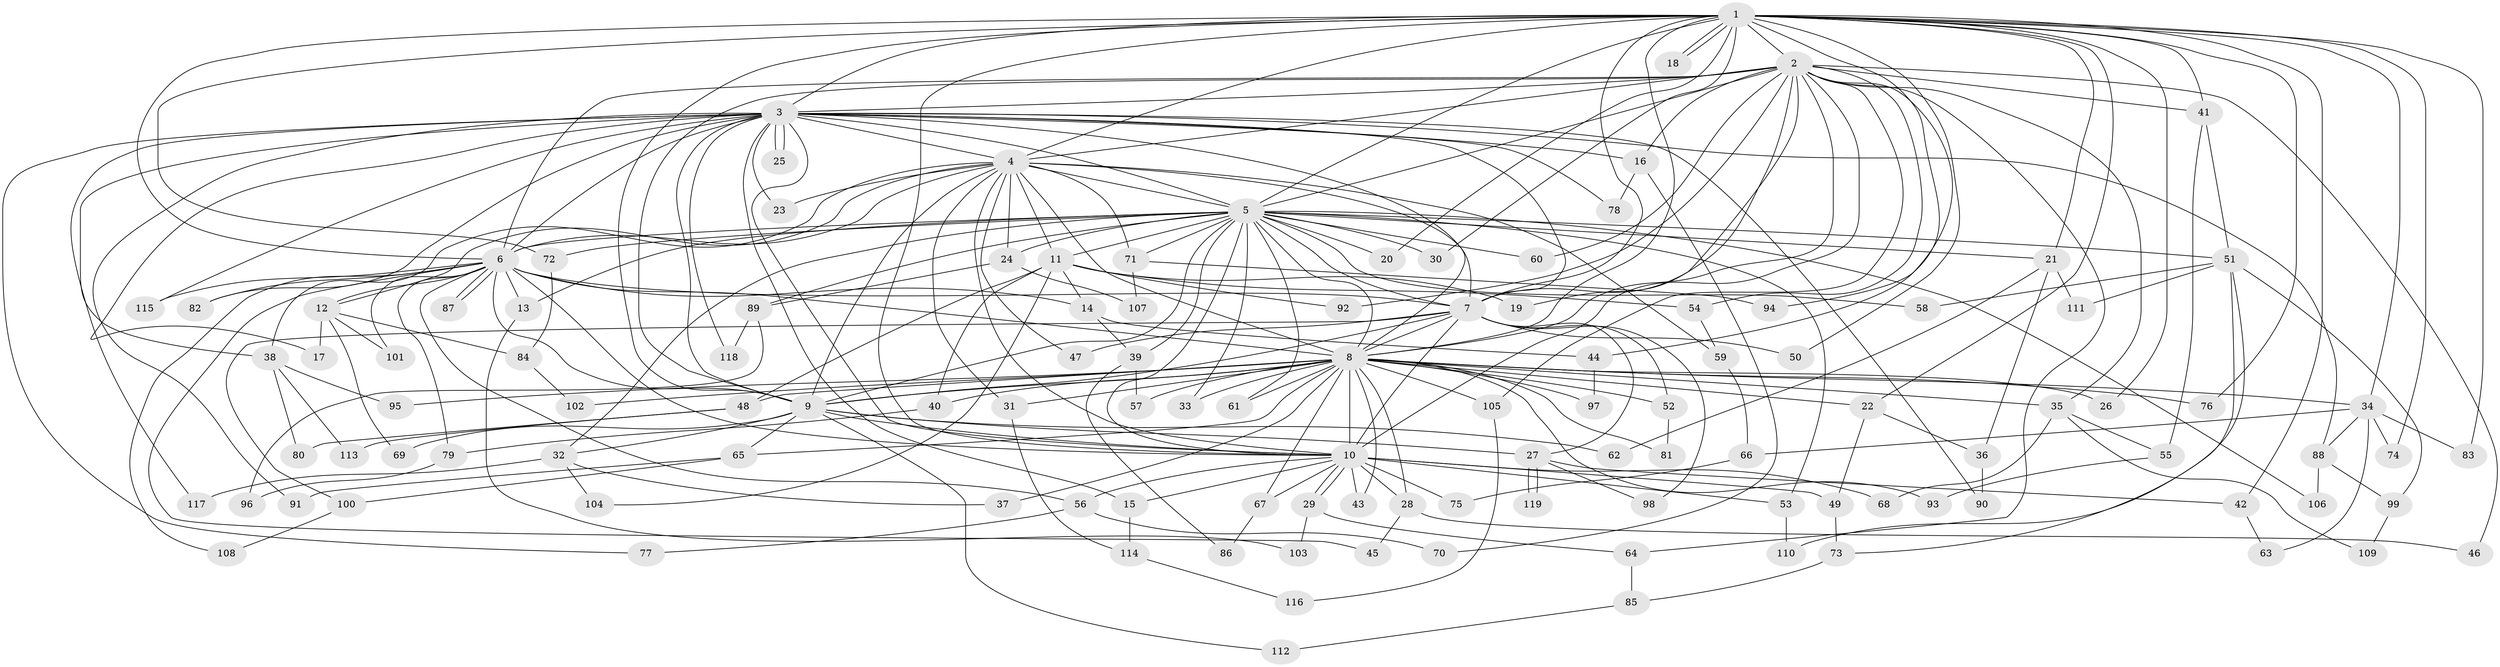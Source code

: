 // coarse degree distribution, {22: 0.014084507042253521, 19: 0.028169014084507043, 27: 0.014084507042253521, 15: 0.014084507042253521, 23: 0.014084507042253521, 21: 0.014084507042253521, 30: 0.014084507042253521, 13: 0.014084507042253521, 9: 0.028169014084507043, 3: 0.16901408450704225, 5: 0.08450704225352113, 2: 0.38028169014084506, 4: 0.16901408450704225, 6: 0.028169014084507043, 1: 0.014084507042253521}
// Generated by graph-tools (version 1.1) at 2025/17/03/04/25 18:17:41]
// undirected, 119 vertices, 263 edges
graph export_dot {
graph [start="1"]
  node [color=gray90,style=filled];
  1;
  2;
  3;
  4;
  5;
  6;
  7;
  8;
  9;
  10;
  11;
  12;
  13;
  14;
  15;
  16;
  17;
  18;
  19;
  20;
  21;
  22;
  23;
  24;
  25;
  26;
  27;
  28;
  29;
  30;
  31;
  32;
  33;
  34;
  35;
  36;
  37;
  38;
  39;
  40;
  41;
  42;
  43;
  44;
  45;
  46;
  47;
  48;
  49;
  50;
  51;
  52;
  53;
  54;
  55;
  56;
  57;
  58;
  59;
  60;
  61;
  62;
  63;
  64;
  65;
  66;
  67;
  68;
  69;
  70;
  71;
  72;
  73;
  74;
  75;
  76;
  77;
  78;
  79;
  80;
  81;
  82;
  83;
  84;
  85;
  86;
  87;
  88;
  89;
  90;
  91;
  92;
  93;
  94;
  95;
  96;
  97;
  98;
  99;
  100;
  101;
  102;
  103;
  104;
  105;
  106;
  107;
  108;
  109;
  110;
  111;
  112;
  113;
  114;
  115;
  116;
  117;
  118;
  119;
  1 -- 2;
  1 -- 3;
  1 -- 4;
  1 -- 5;
  1 -- 6;
  1 -- 7;
  1 -- 8;
  1 -- 9;
  1 -- 10;
  1 -- 18;
  1 -- 18;
  1 -- 20;
  1 -- 21;
  1 -- 22;
  1 -- 26;
  1 -- 30;
  1 -- 34;
  1 -- 41;
  1 -- 42;
  1 -- 50;
  1 -- 72;
  1 -- 74;
  1 -- 76;
  1 -- 83;
  1 -- 94;
  2 -- 3;
  2 -- 4;
  2 -- 5;
  2 -- 6;
  2 -- 7;
  2 -- 8;
  2 -- 9;
  2 -- 10;
  2 -- 16;
  2 -- 19;
  2 -- 35;
  2 -- 41;
  2 -- 44;
  2 -- 46;
  2 -- 54;
  2 -- 60;
  2 -- 64;
  2 -- 92;
  2 -- 105;
  3 -- 4;
  3 -- 5;
  3 -- 6;
  3 -- 7;
  3 -- 8;
  3 -- 9;
  3 -- 10;
  3 -- 15;
  3 -- 16;
  3 -- 17;
  3 -- 23;
  3 -- 25;
  3 -- 25;
  3 -- 38;
  3 -- 77;
  3 -- 78;
  3 -- 82;
  3 -- 88;
  3 -- 90;
  3 -- 91;
  3 -- 115;
  3 -- 117;
  3 -- 118;
  4 -- 5;
  4 -- 6;
  4 -- 7;
  4 -- 8;
  4 -- 9;
  4 -- 10;
  4 -- 11;
  4 -- 12;
  4 -- 23;
  4 -- 24;
  4 -- 31;
  4 -- 38;
  4 -- 47;
  4 -- 59;
  4 -- 71;
  5 -- 6;
  5 -- 7;
  5 -- 8;
  5 -- 9;
  5 -- 10;
  5 -- 11;
  5 -- 13;
  5 -- 20;
  5 -- 21;
  5 -- 24;
  5 -- 30;
  5 -- 32;
  5 -- 33;
  5 -- 39;
  5 -- 51;
  5 -- 53;
  5 -- 58;
  5 -- 60;
  5 -- 61;
  5 -- 71;
  5 -- 72;
  5 -- 89;
  5 -- 106;
  6 -- 7;
  6 -- 8;
  6 -- 9;
  6 -- 10;
  6 -- 12;
  6 -- 13;
  6 -- 14;
  6 -- 45;
  6 -- 56;
  6 -- 79;
  6 -- 82;
  6 -- 87;
  6 -- 87;
  6 -- 101;
  6 -- 108;
  6 -- 115;
  7 -- 8;
  7 -- 9;
  7 -- 10;
  7 -- 27;
  7 -- 47;
  7 -- 50;
  7 -- 52;
  7 -- 98;
  7 -- 100;
  8 -- 9;
  8 -- 10;
  8 -- 22;
  8 -- 26;
  8 -- 28;
  8 -- 31;
  8 -- 33;
  8 -- 34;
  8 -- 35;
  8 -- 37;
  8 -- 40;
  8 -- 43;
  8 -- 48;
  8 -- 52;
  8 -- 57;
  8 -- 61;
  8 -- 65;
  8 -- 67;
  8 -- 76;
  8 -- 81;
  8 -- 93;
  8 -- 95;
  8 -- 97;
  8 -- 102;
  8 -- 105;
  9 -- 10;
  9 -- 27;
  9 -- 32;
  9 -- 62;
  9 -- 65;
  9 -- 69;
  9 -- 112;
  10 -- 15;
  10 -- 28;
  10 -- 29;
  10 -- 29;
  10 -- 43;
  10 -- 49;
  10 -- 53;
  10 -- 56;
  10 -- 67;
  10 -- 68;
  10 -- 75;
  11 -- 14;
  11 -- 19;
  11 -- 40;
  11 -- 48;
  11 -- 54;
  11 -- 92;
  11 -- 104;
  12 -- 17;
  12 -- 69;
  12 -- 84;
  12 -- 101;
  13 -- 103;
  14 -- 39;
  14 -- 44;
  15 -- 114;
  16 -- 70;
  16 -- 78;
  21 -- 36;
  21 -- 62;
  21 -- 111;
  22 -- 36;
  22 -- 49;
  24 -- 89;
  24 -- 107;
  27 -- 42;
  27 -- 98;
  27 -- 119;
  27 -- 119;
  28 -- 45;
  28 -- 46;
  29 -- 64;
  29 -- 103;
  31 -- 114;
  32 -- 37;
  32 -- 104;
  32 -- 117;
  34 -- 63;
  34 -- 66;
  34 -- 74;
  34 -- 83;
  34 -- 88;
  35 -- 55;
  35 -- 68;
  35 -- 109;
  36 -- 90;
  38 -- 80;
  38 -- 95;
  38 -- 113;
  39 -- 57;
  39 -- 86;
  40 -- 79;
  41 -- 51;
  41 -- 55;
  42 -- 63;
  44 -- 97;
  48 -- 80;
  48 -- 113;
  49 -- 73;
  51 -- 58;
  51 -- 73;
  51 -- 99;
  51 -- 110;
  51 -- 111;
  52 -- 81;
  53 -- 110;
  54 -- 59;
  55 -- 93;
  56 -- 70;
  56 -- 77;
  59 -- 66;
  64 -- 85;
  65 -- 91;
  65 -- 100;
  66 -- 75;
  67 -- 86;
  71 -- 94;
  71 -- 107;
  72 -- 84;
  73 -- 85;
  79 -- 96;
  84 -- 102;
  85 -- 112;
  88 -- 99;
  88 -- 106;
  89 -- 96;
  89 -- 118;
  99 -- 109;
  100 -- 108;
  105 -- 116;
  114 -- 116;
}

